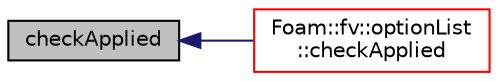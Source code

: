 digraph "checkApplied"
{
  bgcolor="transparent";
  edge [fontname="Helvetica",fontsize="10",labelfontname="Helvetica",labelfontsize="10"];
  node [fontname="Helvetica",fontsize="10",shape=record];
  rankdir="LR";
  Node1 [label="checkApplied",height=0.2,width=0.4,color="black", fillcolor="grey75", style="filled", fontcolor="black"];
  Node1 -> Node2 [dir="back",color="midnightblue",fontsize="10",style="solid",fontname="Helvetica"];
  Node2 [label="Foam::fv::optionList\l::checkApplied",height=0.2,width=0.4,color="red",URL="$a01705.html#a94bd1878ac9dc3f45476b7fe610e716d",tooltip="Check that all sources have been applied. "];
}
